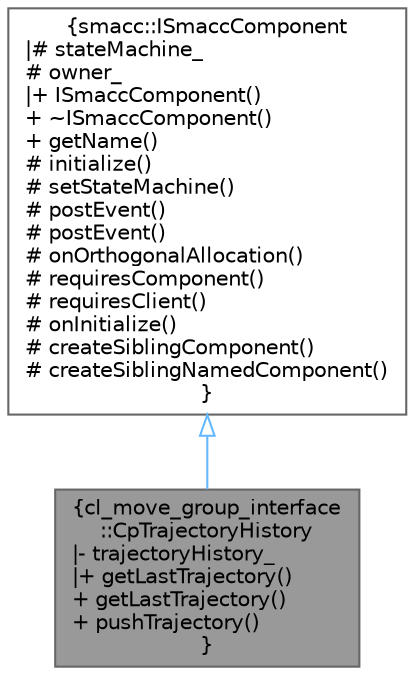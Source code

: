 digraph "cl_move_group_interface::CpTrajectoryHistory"
{
 // LATEX_PDF_SIZE
  bgcolor="transparent";
  edge [fontname=Helvetica,fontsize=10,labelfontname=Helvetica,labelfontsize=10];
  node [fontname=Helvetica,fontsize=10,shape=box,height=0.2,width=0.4];
  Node1 [label="{cl_move_group_interface\l::CpTrajectoryHistory\n|- trajectoryHistory_\l|+ getLastTrajectory()\l+ getLastTrajectory()\l+ pushTrajectory()\l}",height=0.2,width=0.4,color="gray40", fillcolor="grey60", style="filled", fontcolor="black",tooltip=" "];
  Node2 -> Node1 [dir="back",color="steelblue1",style="solid",arrowtail="onormal"];
  Node2 [label="{smacc::ISmaccComponent\n|# stateMachine_\l# owner_\l|+ ISmaccComponent()\l+ ~ISmaccComponent()\l+ getName()\l# initialize()\l# setStateMachine()\l# postEvent()\l# postEvent()\l# onOrthogonalAllocation()\l# requiresComponent()\l# requiresClient()\l# onInitialize()\l# createSiblingComponent()\l# createSiblingNamedComponent()\l}",height=0.2,width=0.4,color="gray40", fillcolor="white", style="filled",URL="$classsmacc_1_1ISmaccComponent.html",tooltip=" "];
}
